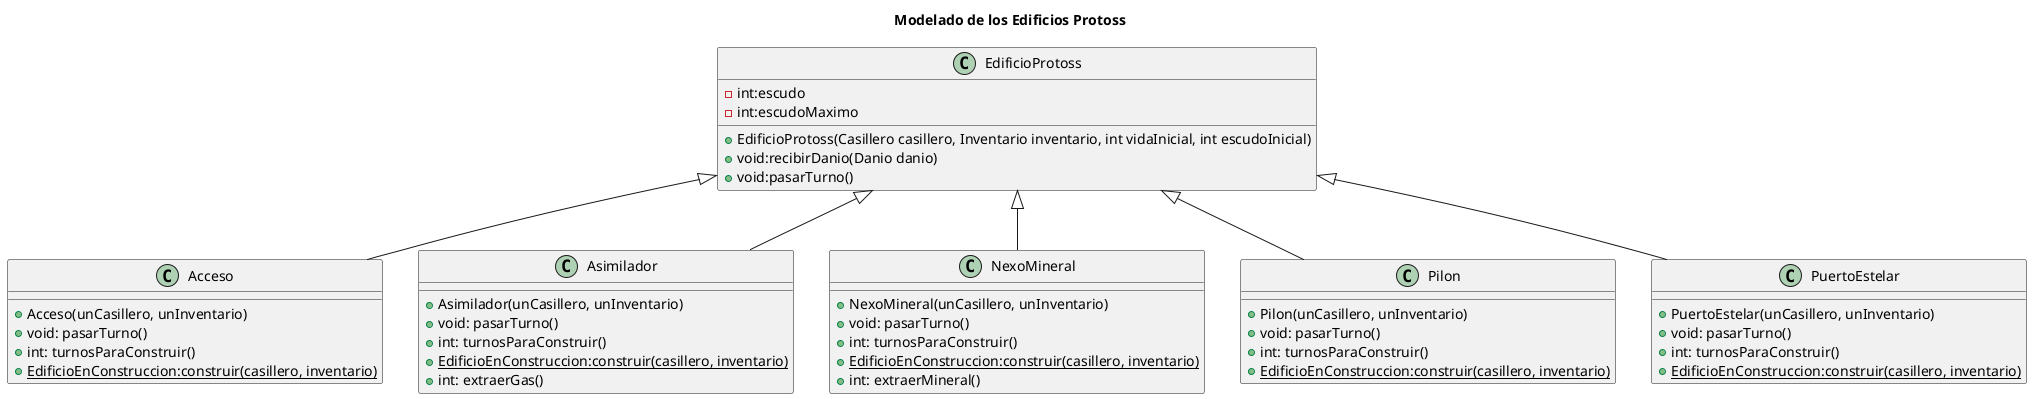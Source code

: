 @startuml
title Modelado de los Edificios Protoss



class EdificioProtoss{
 - int:escudo
 - int:escudoMaximo
 + EdificioProtoss(Casillero casillero, Inventario inventario, int vidaInicial, int escudoInicial)
 + void:recibirDanio(Danio danio)
 + void:pasarTurno()
}

class Acceso {
 + Acceso(unCasillero, unInventario)
 + void: pasarTurno()
 + int: turnosParaConstruir()
 + {static} EdificioEnConstruccion:construir(casillero, inventario)
}

class Asimilador {
 + Asimilador(unCasillero, unInventario)
 + void: pasarTurno()
 + int: turnosParaConstruir()
 + {static} EdificioEnConstruccion:construir(casillero, inventario)
 + int: extraerGas()
}

class NexoMineral {
 + NexoMineral(unCasillero, unInventario)
 + void: pasarTurno()
 + int: turnosParaConstruir()
 + {static} EdificioEnConstruccion:construir(casillero, inventario)
 + int: extraerMineral()
}

class Pilon {
 + Pilon(unCasillero, unInventario)
 + void: pasarTurno()
 + int: turnosParaConstruir()
 + {static} EdificioEnConstruccion:construir(casillero, inventario)
}

class PuertoEstelar {
 + PuertoEstelar(unCasillero, unInventario)
 + void: pasarTurno()
 + int: turnosParaConstruir()
 + {static} EdificioEnConstruccion:construir(casillero, inventario)
}

EdificioProtoss <|-- PuertoEstelar
EdificioProtoss <|-- Pilon
EdificioProtoss <|-- NexoMineral
EdificioProtoss <|-- Asimilador
EdificioProtoss <|-- Acceso


@enduml